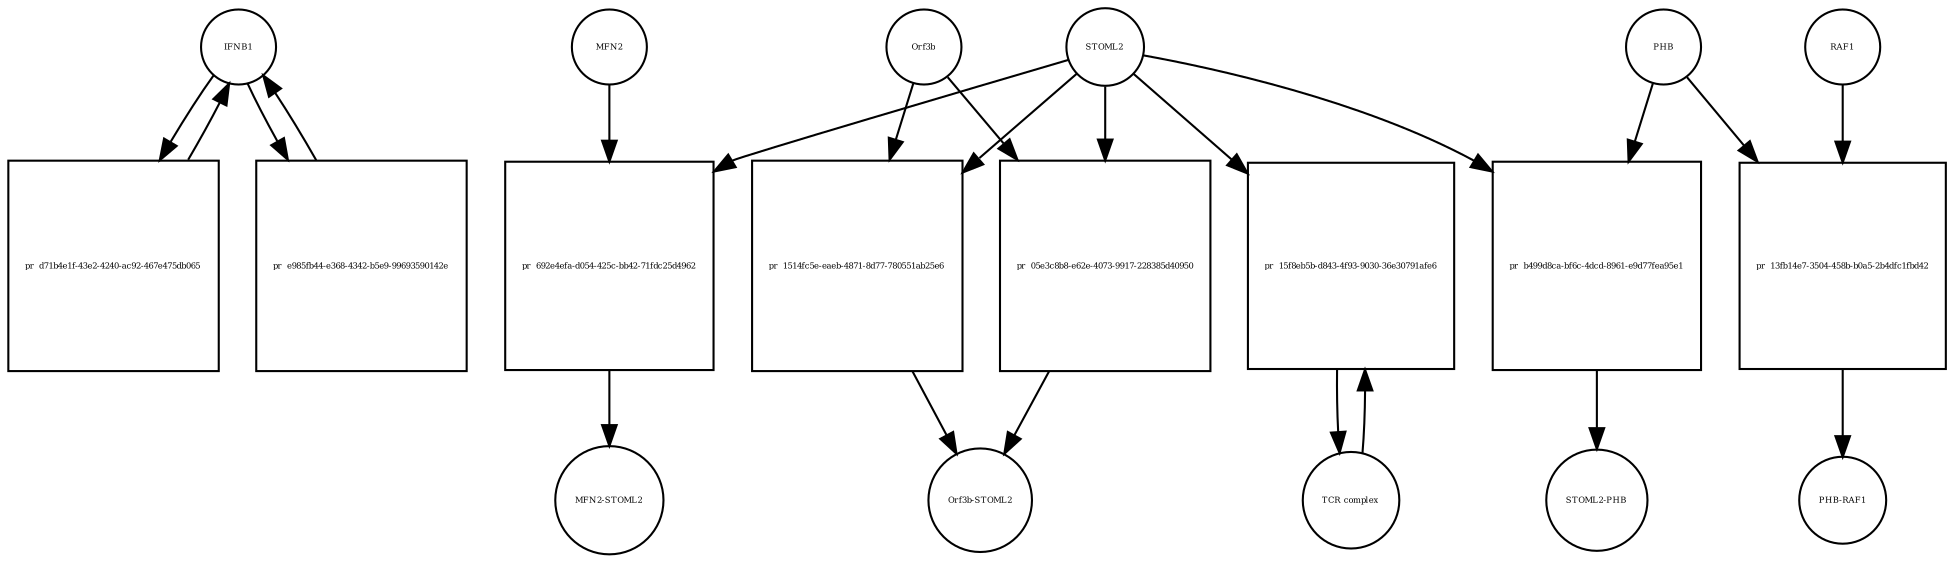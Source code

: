 strict digraph  {
IFNB1 [annotation=urn_miriam_uniprot_P01574, bipartite=0, cls=macromolecule, fontsize=4, label=IFNB1, shape=circle];
"pr_d71b4e1f-43e2-4240-ac92-467e475db065" [annotation="", bipartite=1, cls=process, fontsize=4, label="pr_d71b4e1f-43e2-4240-ac92-467e475db065", shape=square];
"pr_e985fb44-e368-4342-b5e9-99693590142e" [annotation="", bipartite=1, cls=process, fontsize=4, label="pr_e985fb44-e368-4342-b5e9-99693590142e", shape=square];
STOML2 [annotation=urn_miriam_pubmed_18641330, bipartite=0, cls="macromolecule multimer", fontsize=4, label=STOML2, shape=circle];
"pr_692e4efa-d054-425c-bb42-71fdc25d4962" [annotation="", bipartite=1, cls=process, fontsize=4, label="pr_692e4efa-d054-425c-bb42-71fdc25d4962", shape=square];
MFN2 [annotation=urn_miriam_uniprot_O95140, bipartite=0, cls=macromolecule, fontsize=4, label=MFN2, shape=circle];
"MFN2-STOML2" [annotation="", bipartite=0, cls=complex, fontsize=4, label="MFN2-STOML2", shape=circle];
Orf3b [annotation="", bipartite=0, cls=macromolecule, fontsize=4, label=Orf3b, shape=circle];
"pr_1514fc5e-eaeb-4871-8d77-780551ab25e6" [annotation="", bipartite=1, cls=process, fontsize=4, label="pr_1514fc5e-eaeb-4871-8d77-780551ab25e6", shape=square];
"Orf3b-STOML2" [annotation="", bipartite=0, cls=complex, fontsize=4, label="Orf3b-STOML2", shape=circle];
"pr_b499d8ca-bf6c-4dcd-8961-e9d77fea95e1" [annotation="", bipartite=1, cls=process, fontsize=4, label="pr_b499d8ca-bf6c-4dcd-8961-e9d77fea95e1", shape=square];
PHB [annotation=urn_miriam_uniprot_P35232, bipartite=0, cls=macromolecule, fontsize=4, label=PHB, shape=circle];
"STOML2-PHB" [annotation="", bipartite=0, cls=complex, fontsize=4, label="STOML2-PHB", shape=circle];
"pr_13fb14e7-3504-458b-b0a5-2b4dfc1fbd42" [annotation="", bipartite=1, cls=process, fontsize=4, label="pr_13fb14e7-3504-458b-b0a5-2b4dfc1fbd42", shape=square];
RAF1 [annotation=urn_miriam_uniprot_P04049, bipartite=0, cls=macromolecule, fontsize=4, label=RAF1, shape=circle];
"PHB-RAF1" [annotation="", bipartite=0, cls=complex, fontsize=4, label="PHB-RAF1", shape=circle];
"pr_05e3c8b8-e62e-4073-9917-228385d40950" [annotation="", bipartite=1, cls=process, fontsize=4, label="pr_05e3c8b8-e62e-4073-9917-228385d40950", shape=square];
"pr_15f8eb5b-d843-4f93-9030-36e30791afe6" [annotation="", bipartite=1, cls=process, fontsize=4, label="pr_15f8eb5b-d843-4f93-9030-36e30791afe6", shape=square];
"TCR complex" [annotation="urn_miriam_uniprot_P07766|urn_miriam_uniprot_P04234|urn_miriam_uniprot_P09693|urn_miriam_uniprot_P20963|urn_miriam_uniprot_P01848|urn_miriam_uniprot_Q9UJZ1|urn_miriam_uniprot_P0DSE2", bipartite=0, cls=complex, fontsize=4, label="TCR complex", shape=circle];
IFNB1 -> "pr_d71b4e1f-43e2-4240-ac92-467e475db065"  [annotation="", interaction_type=consumption];
IFNB1 -> "pr_e985fb44-e368-4342-b5e9-99693590142e"  [annotation="", interaction_type=consumption];
"pr_d71b4e1f-43e2-4240-ac92-467e475db065" -> IFNB1  [annotation="", interaction_type=production];
"pr_e985fb44-e368-4342-b5e9-99693590142e" -> IFNB1  [annotation="", interaction_type=production];
STOML2 -> "pr_692e4efa-d054-425c-bb42-71fdc25d4962"  [annotation="", interaction_type=consumption];
STOML2 -> "pr_1514fc5e-eaeb-4871-8d77-780551ab25e6"  [annotation="", interaction_type=consumption];
STOML2 -> "pr_b499d8ca-bf6c-4dcd-8961-e9d77fea95e1"  [annotation="", interaction_type=consumption];
STOML2 -> "pr_05e3c8b8-e62e-4073-9917-228385d40950"  [annotation="", interaction_type=consumption];
STOML2 -> "pr_15f8eb5b-d843-4f93-9030-36e30791afe6"  [annotation="", interaction_type=consumption];
"pr_692e4efa-d054-425c-bb42-71fdc25d4962" -> "MFN2-STOML2"  [annotation="", interaction_type=production];
MFN2 -> "pr_692e4efa-d054-425c-bb42-71fdc25d4962"  [annotation="", interaction_type=consumption];
Orf3b -> "pr_1514fc5e-eaeb-4871-8d77-780551ab25e6"  [annotation="", interaction_type=consumption];
Orf3b -> "pr_05e3c8b8-e62e-4073-9917-228385d40950"  [annotation="", interaction_type=consumption];
"pr_1514fc5e-eaeb-4871-8d77-780551ab25e6" -> "Orf3b-STOML2"  [annotation="", interaction_type=production];
"pr_b499d8ca-bf6c-4dcd-8961-e9d77fea95e1" -> "STOML2-PHB"  [annotation="", interaction_type=production];
PHB -> "pr_b499d8ca-bf6c-4dcd-8961-e9d77fea95e1"  [annotation="", interaction_type=consumption];
PHB -> "pr_13fb14e7-3504-458b-b0a5-2b4dfc1fbd42"  [annotation="", interaction_type=consumption];
"pr_13fb14e7-3504-458b-b0a5-2b4dfc1fbd42" -> "PHB-RAF1"  [annotation="", interaction_type=production];
RAF1 -> "pr_13fb14e7-3504-458b-b0a5-2b4dfc1fbd42"  [annotation="", interaction_type=consumption];
"pr_05e3c8b8-e62e-4073-9917-228385d40950" -> "Orf3b-STOML2"  [annotation="", interaction_type=production];
"pr_15f8eb5b-d843-4f93-9030-36e30791afe6" -> "TCR complex"  [annotation="", interaction_type=production];
"TCR complex" -> "pr_15f8eb5b-d843-4f93-9030-36e30791afe6"  [annotation="", interaction_type=consumption];
}
